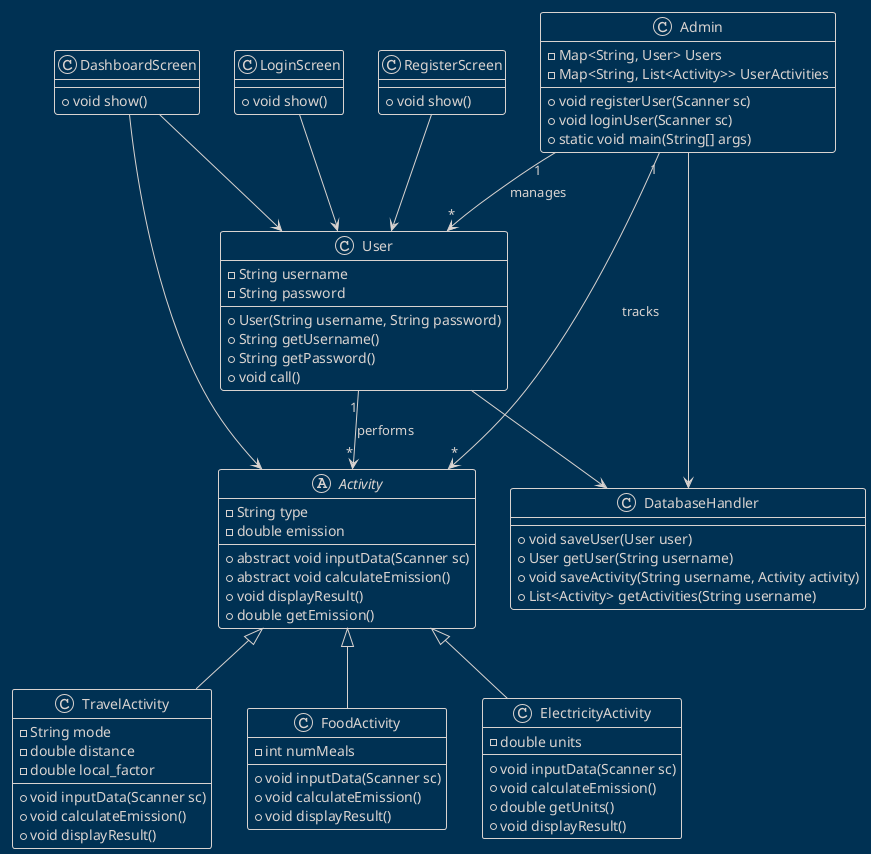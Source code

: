 @startuml
!theme blueprint

'========================
' Abstract Activity class
'========================
abstract class Activity {
    - String type
    - double emission
    + abstract void inputData(Scanner sc)
    + abstract void calculateEmission()
    + void displayResult()
    + double getEmission()
}

'========================
' Activity subclasses
'========================
class TravelActivity {
    - String mode
    - double distance
    - double local_factor
    + void inputData(Scanner sc)
    + void calculateEmission()
    + void displayResult()
}

class FoodActivity {
    - int numMeals
    + void inputData(Scanner sc)
    + void calculateEmission()
    + void displayResult()
}

class ElectricityActivity {
    - double units
    + void inputData(Scanner sc)
    + void calculateEmission()
    + double getUnits()
    + void displayResult()
}

Activity <|-- TravelActivity
Activity <|-- FoodActivity
Activity <|-- ElectricityActivity

'========================
' User class
'========================
class User {
    - String username
    - String password
    + User(String username, String password)
    + String getUsername()
    + String getPassword()
    + void call()
}

User "1" --> "*" Activity : performs

'========================
' Admin class
'========================
class Admin {
    - Map<String, User> Users
    - Map<String, List<Activity>> UserActivities
    + void registerUser(Scanner sc)
    + void loginUser(Scanner sc)
    + static void main(String[] args)
}

Admin "1" --> "*" User : manages
Admin "1" --> "*" Activity : tracks

'========================
' Database integration (future)
'========================
class DatabaseHandler {
    + void saveUser(User user)
    + User getUser(String username)
    + void saveActivity(String username, Activity activity)
    + List<Activity> getActivities(String username)
}

Admin --> DatabaseHandler
User --> DatabaseHandler

'========================
' JavaFX Screens (future)
'========================
class LoginScreen {
    + void show()
}

class RegisterScreen {
    + void show()
}

class DashboardScreen {
    + void show()
}

' Screens interact with User/Activity
LoginScreen --> User
RegisterScreen --> User
DashboardScreen --> User
DashboardScreen --> Activity
@enduml
